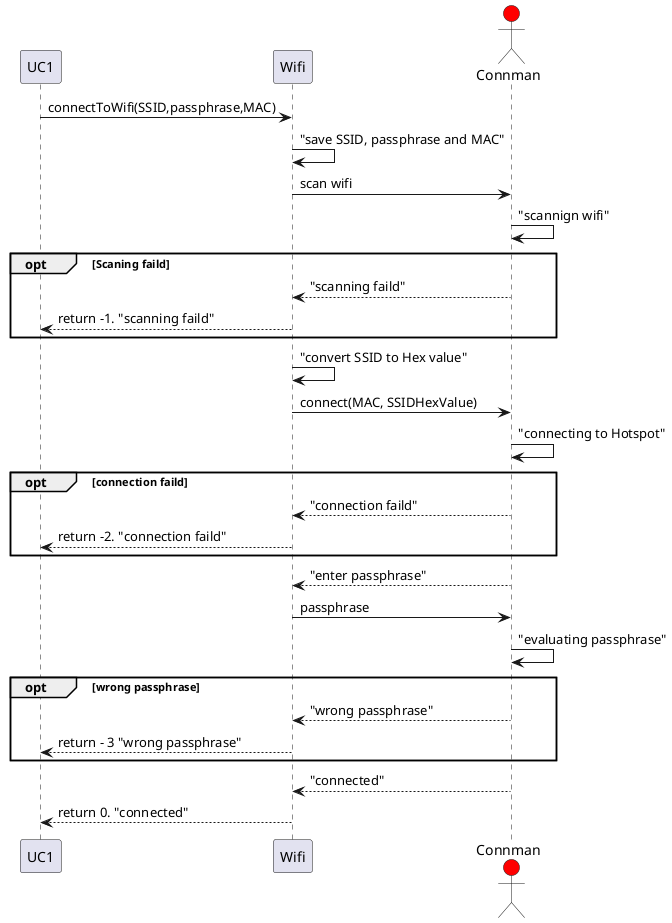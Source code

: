 @startuml
participant UC1
participant Wifi
actor Connman #red

UC1 -> Wifi : connectToWifi(SSID,passphrase,MAC)
Wifi -> Wifi : "save SSID, passphrase and MAC"
Wifi -> Connman : scan wifi
Connman -> Connman : "scannign wifi"
opt Scaning faild
    Connman --> Wifi : "scanning faild"
    Wifi --> UC1 : return -1. "scanning faild"
end
Wifi -> Wifi : "convert SSID to Hex value"
Wifi -> Connman : connect(MAC, SSIDHexValue)
Connman -> Connman : "connecting to Hotspot"
opt connection faild
    Connman --> Wifi : "connection faild"
    Wifi --> UC1 : return -2. "connection faild"
end
Connman --> Wifi : "enter passphrase"
Wifi -> Connman : passphrase
Connman -> Connman : "evaluating passphrase"
opt wrong passphrase
    Connman --> Wifi : "wrong passphrase"
    Wifi --> UC1 : return - 3 "wrong passphrase"
end
Connman --> Wifi : "connected"
Wifi --> UC1 : return 0. "connected"

@enduml